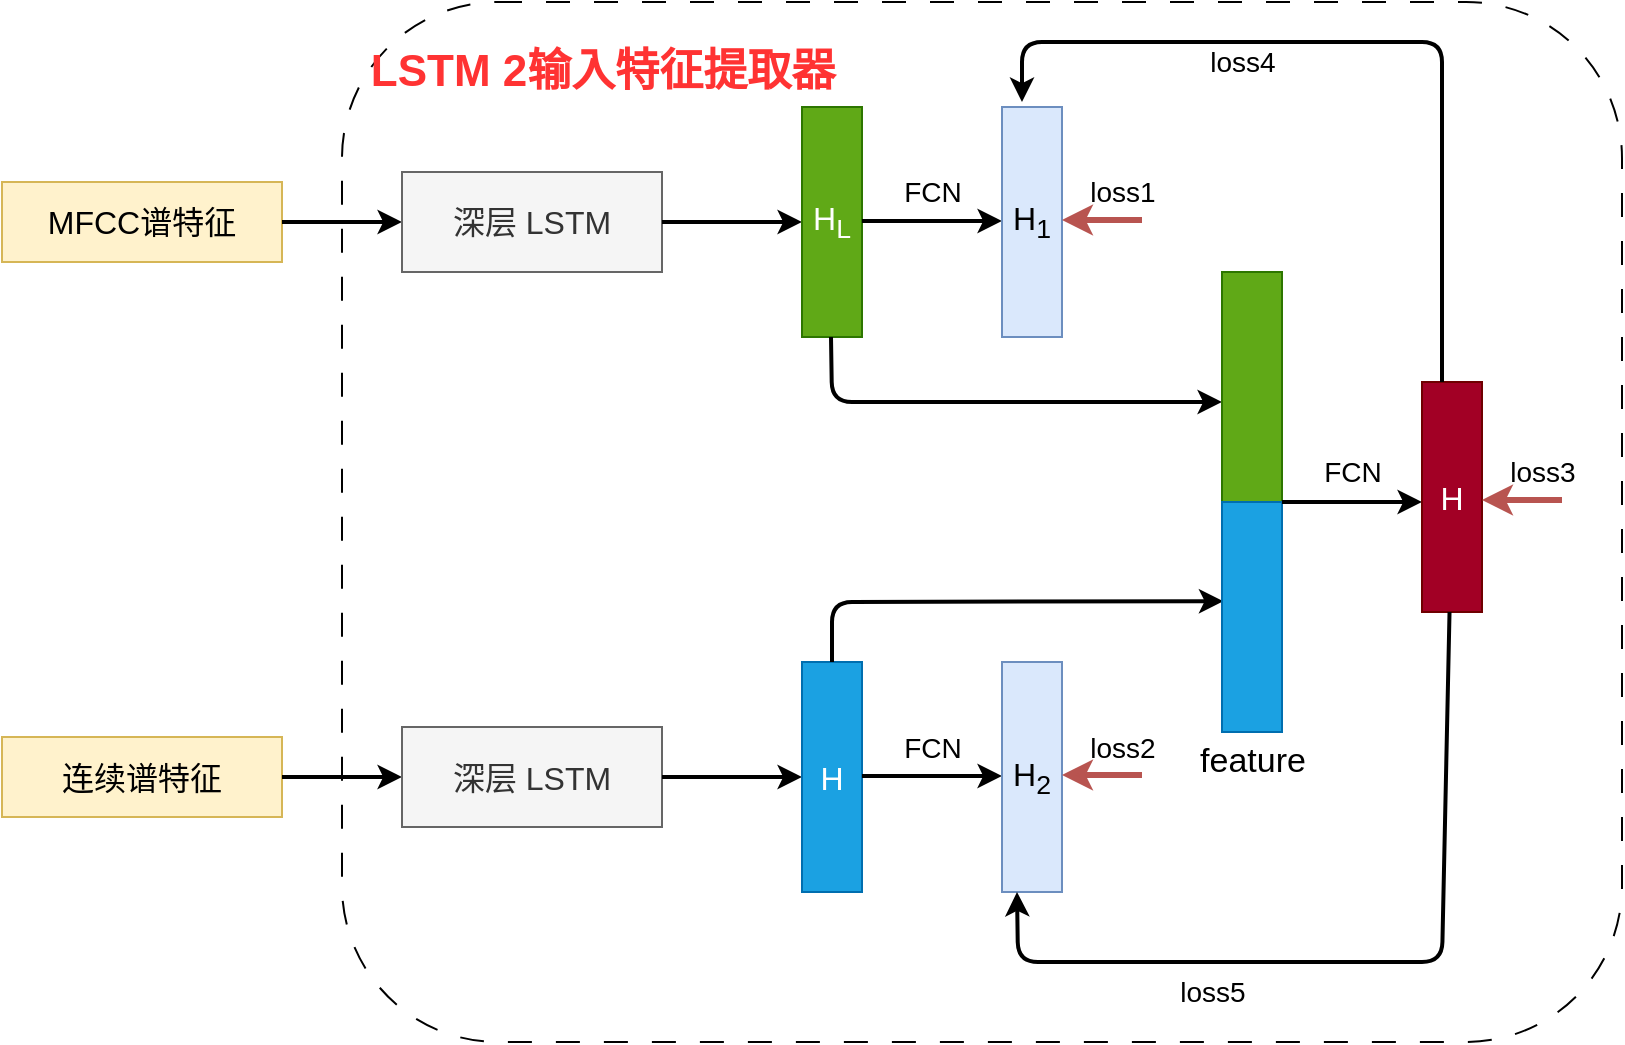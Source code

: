 <mxfile pages="2">
    <diagram id="bfqR4AmDDa6VFVOXn1hB" name="LSTM 2输入特征提取器">
        <mxGraphModel dx="793" dy="607" grid="1" gridSize="10" guides="1" tooltips="1" connect="1" arrows="1" fold="1" page="1" pageScale="1" pageWidth="827" pageHeight="1169" math="0" shadow="0">
            <root>
                <mxCell id="0"/>
                <mxCell id="1" parent="0"/>
                <mxCell id="76" value="" style="rounded=1;whiteSpace=wrap;html=1;fontSize=14;glass=0;shadow=0;fillColor=default;strokeColor=default;dashed=1;dashPattern=12 12;" parent="1" vertex="1">
                    <mxGeometry x="210" y="20" width="640" height="520" as="geometry"/>
                </mxCell>
                <mxCell id="2" value="&lt;font style=&quot;font-size: 16px;&quot;&gt;MFCC谱特征&lt;/font&gt;" style="rounded=0;whiteSpace=wrap;html=1;fillColor=#fff2cc;strokeColor=#d6b656;" parent="1" vertex="1">
                    <mxGeometry x="40" y="110" width="140" height="40" as="geometry"/>
                </mxCell>
                <mxCell id="3" value="" style="endArrow=classic;html=1;fontSize=16;strokeWidth=2;" parent="1" edge="1">
                    <mxGeometry width="50" height="50" relative="1" as="geometry">
                        <mxPoint x="180" y="130" as="sourcePoint"/>
                        <mxPoint x="240" y="130" as="targetPoint"/>
                    </mxGeometry>
                </mxCell>
                <mxCell id="4" value="深层 LSTM" style="rounded=0;whiteSpace=wrap;html=1;fontSize=16;fillColor=#f5f5f5;fontColor=#333333;strokeColor=#666666;" parent="1" vertex="1">
                    <mxGeometry x="240" y="105" width="130" height="50" as="geometry"/>
                </mxCell>
                <mxCell id="5" value="" style="endArrow=classic;html=1;strokeWidth=2;fontSize=16;" parent="1" edge="1">
                    <mxGeometry width="50" height="50" relative="1" as="geometry">
                        <mxPoint x="370" y="130" as="sourcePoint"/>
                        <mxPoint x="440" y="130" as="targetPoint"/>
                    </mxGeometry>
                </mxCell>
                <mxCell id="6" value="H&lt;sub&gt;L&lt;/sub&gt;" style="rounded=0;whiteSpace=wrap;html=1;fontSize=16;fillColor=#60a917;strokeColor=#2D7600;fontColor=#ffffff;" parent="1" vertex="1">
                    <mxGeometry x="440" y="72.5" width="30" height="115" as="geometry"/>
                </mxCell>
                <mxCell id="7" value="" style="endArrow=classic;html=1;strokeWidth=2;fontSize=16;" parent="1" edge="1">
                    <mxGeometry width="50" height="50" relative="1" as="geometry">
                        <mxPoint x="470" y="129.5" as="sourcePoint"/>
                        <mxPoint x="540" y="129.5" as="targetPoint"/>
                    </mxGeometry>
                </mxCell>
                <mxCell id="8" value="&lt;font style=&quot;font-size: 14px;&quot;&gt;FCN&lt;/font&gt;" style="text;html=1;align=center;verticalAlign=middle;resizable=0;points=[];autosize=1;" parent="1" vertex="1">
                    <mxGeometry x="480" y="100" width="50" height="30" as="geometry"/>
                </mxCell>
                <mxCell id="9" value="H&lt;sub&gt;1&lt;/sub&gt;" style="rounded=0;whiteSpace=wrap;html=1;fontSize=16;fillColor=#dae8fc;strokeColor=#6c8ebf;" parent="1" vertex="1">
                    <mxGeometry x="540" y="72.5" width="30" height="115" as="geometry"/>
                </mxCell>
                <mxCell id="10" value="" style="endArrow=classic;html=1;fontSize=14;fillColor=#f8cecc;strokeColor=#b85450;strokeWidth=3;" parent="1" edge="1">
                    <mxGeometry width="50" height="50" relative="1" as="geometry">
                        <mxPoint x="610" y="129" as="sourcePoint"/>
                        <mxPoint x="570" y="129" as="targetPoint"/>
                    </mxGeometry>
                </mxCell>
                <mxCell id="32" value="" style="edgeStyle=none;html=1;strokeWidth=2;fontSize=14;" parent="1" source="11" target="9" edge="1">
                    <mxGeometry relative="1" as="geometry"/>
                </mxCell>
                <mxCell id="11" value="loss1" style="text;html=1;align=center;verticalAlign=middle;resizable=0;points=[];autosize=1;strokeColor=none;fillColor=none;fontSize=14;" parent="1" vertex="1">
                    <mxGeometry x="570" y="100" width="60" height="30" as="geometry"/>
                </mxCell>
                <mxCell id="12" value="" style="endArrow=classic;html=1;strokeWidth=2;fontSize=14;" parent="1" edge="1">
                    <mxGeometry width="50" height="50" relative="1" as="geometry">
                        <mxPoint x="454.5" y="187.5" as="sourcePoint"/>
                        <mxPoint x="650" y="220" as="targetPoint"/>
                        <Array as="points">
                            <mxPoint x="455" y="220"/>
                        </Array>
                    </mxGeometry>
                </mxCell>
                <mxCell id="13" value="" style="rounded=0;whiteSpace=wrap;html=1;fontSize=16;fillColor=#60a917;strokeColor=#2D7600;fontColor=#ffffff;" parent="1" vertex="1">
                    <mxGeometry x="650" y="155" width="30" height="115" as="geometry"/>
                </mxCell>
                <mxCell id="14" value="&lt;font style=&quot;font-size: 16px;&quot;&gt;连续谱特征&lt;/font&gt;" style="rounded=0;whiteSpace=wrap;html=1;fillColor=#fff2cc;strokeColor=#d6b656;" parent="1" vertex="1">
                    <mxGeometry x="40" y="387.5" width="140" height="40" as="geometry"/>
                </mxCell>
                <mxCell id="15" value="" style="endArrow=classic;html=1;fontSize=16;strokeWidth=2;" parent="1" edge="1">
                    <mxGeometry width="50" height="50" relative="1" as="geometry">
                        <mxPoint x="180" y="407.5" as="sourcePoint"/>
                        <mxPoint x="240" y="407.5" as="targetPoint"/>
                    </mxGeometry>
                </mxCell>
                <mxCell id="16" value="深层 LSTM" style="rounded=0;whiteSpace=wrap;html=1;fontSize=16;fillColor=#f5f5f5;fontColor=#333333;strokeColor=#666666;" parent="1" vertex="1">
                    <mxGeometry x="240" y="382.5" width="130" height="50" as="geometry"/>
                </mxCell>
                <mxCell id="17" value="" style="endArrow=classic;html=1;strokeWidth=2;fontSize=16;" parent="1" edge="1">
                    <mxGeometry width="50" height="50" relative="1" as="geometry">
                        <mxPoint x="370" y="407.5" as="sourcePoint"/>
                        <mxPoint x="440" y="407.5" as="targetPoint"/>
                    </mxGeometry>
                </mxCell>
                <mxCell id="18" value="H" style="rounded=0;whiteSpace=wrap;html=1;fontSize=16;fillColor=#1ba1e2;strokeColor=#006EAF;fontColor=#ffffff;" parent="1" vertex="1">
                    <mxGeometry x="440" y="350" width="30" height="115" as="geometry"/>
                </mxCell>
                <mxCell id="19" value="" style="endArrow=classic;html=1;strokeWidth=2;fontSize=16;" parent="1" edge="1">
                    <mxGeometry width="50" height="50" relative="1" as="geometry">
                        <mxPoint x="470" y="407" as="sourcePoint"/>
                        <mxPoint x="540" y="407" as="targetPoint"/>
                    </mxGeometry>
                </mxCell>
                <mxCell id="20" value="&lt;font style=&quot;font-size: 14px;&quot;&gt;FCN&lt;/font&gt;" style="text;html=1;align=center;verticalAlign=middle;resizable=0;points=[];autosize=1;" parent="1" vertex="1">
                    <mxGeometry x="480" y="377.5" width="50" height="30" as="geometry"/>
                </mxCell>
                <mxCell id="21" value="H&lt;sub&gt;2&lt;/sub&gt;" style="rounded=0;whiteSpace=wrap;html=1;fontSize=16;fillColor=#dae8fc;strokeColor=#6c8ebf;" parent="1" vertex="1">
                    <mxGeometry x="540" y="350" width="30" height="115" as="geometry"/>
                </mxCell>
                <mxCell id="22" value="" style="endArrow=classic;html=1;fontSize=14;fillColor=#f8cecc;strokeColor=#b85450;strokeWidth=3;" parent="1" edge="1">
                    <mxGeometry width="50" height="50" relative="1" as="geometry">
                        <mxPoint x="610" y="406.5" as="sourcePoint"/>
                        <mxPoint x="570" y="406.5" as="targetPoint"/>
                    </mxGeometry>
                </mxCell>
                <mxCell id="23" value="loss2" style="text;html=1;align=center;verticalAlign=middle;resizable=0;points=[];autosize=1;strokeColor=none;fillColor=none;fontSize=14;" parent="1" vertex="1">
                    <mxGeometry x="570" y="377.5" width="60" height="30" as="geometry"/>
                </mxCell>
                <mxCell id="24" value="" style="endArrow=classic;html=1;strokeWidth=2;fontSize=14;exitX=0.5;exitY=0;exitDx=0;exitDy=0;entryX=0.023;entryY=0.431;entryDx=0;entryDy=0;entryPerimeter=0;" parent="1" source="18" target="25" edge="1">
                    <mxGeometry width="50" height="50" relative="1" as="geometry">
                        <mxPoint x="320" y="250" as="sourcePoint"/>
                        <mxPoint x="515.5" y="282.5" as="targetPoint"/>
                        <Array as="points">
                            <mxPoint x="455" y="320"/>
                        </Array>
                    </mxGeometry>
                </mxCell>
                <mxCell id="25" value="" style="rounded=0;whiteSpace=wrap;html=1;fontSize=16;fillColor=#1ba1e2;strokeColor=#006EAF;fontColor=#ffffff;" parent="1" vertex="1">
                    <mxGeometry x="650" y="270" width="30" height="115" as="geometry"/>
                </mxCell>
                <mxCell id="26" value="" style="endArrow=classic;html=1;strokeWidth=2;fontSize=16;" parent="1" edge="1">
                    <mxGeometry width="50" height="50" relative="1" as="geometry">
                        <mxPoint x="680" y="270" as="sourcePoint"/>
                        <mxPoint x="750" y="270" as="targetPoint"/>
                    </mxGeometry>
                </mxCell>
                <mxCell id="27" value="&lt;font style=&quot;font-size: 14px;&quot;&gt;FCN&lt;/font&gt;" style="text;html=1;align=center;verticalAlign=middle;resizable=0;points=[];autosize=1;" parent="1" vertex="1">
                    <mxGeometry x="690" y="240" width="50" height="30" as="geometry"/>
                </mxCell>
                <mxCell id="29" value="H" style="rounded=0;whiteSpace=wrap;html=1;fontSize=16;fillColor=#a20025;strokeColor=#6F0000;fontColor=#ffffff;" parent="1" vertex="1">
                    <mxGeometry x="750" y="210" width="30" height="115" as="geometry"/>
                </mxCell>
                <mxCell id="35" value="" style="endArrow=classic;html=1;fontSize=14;fillColor=#f8cecc;strokeColor=#b85450;strokeWidth=3;" parent="1" edge="1">
                    <mxGeometry width="50" height="50" relative="1" as="geometry">
                        <mxPoint x="820" y="269" as="sourcePoint"/>
                        <mxPoint x="780" y="269" as="targetPoint"/>
                    </mxGeometry>
                </mxCell>
                <mxCell id="36" value="loss3" style="text;html=1;align=center;verticalAlign=middle;resizable=0;points=[];autosize=1;strokeColor=none;fillColor=none;fontSize=14;" parent="1" vertex="1">
                    <mxGeometry x="780" y="240" width="60" height="30" as="geometry"/>
                </mxCell>
                <mxCell id="37" value="" style="endArrow=classic;html=1;strokeWidth=2;fontSize=14;" parent="1" edge="1">
                    <mxGeometry width="50" height="50" relative="1" as="geometry">
                        <mxPoint x="760" y="210" as="sourcePoint"/>
                        <mxPoint x="550" y="70" as="targetPoint"/>
                        <Array as="points">
                            <mxPoint x="760" y="40"/>
                            <mxPoint x="550" y="40"/>
                        </Array>
                    </mxGeometry>
                </mxCell>
                <mxCell id="38" value="" style="endArrow=classic;html=1;strokeWidth=2;fontSize=14;entryX=0.25;entryY=1;entryDx=0;entryDy=0;" parent="1" source="29" target="21" edge="1">
                    <mxGeometry width="50" height="50" relative="1" as="geometry">
                        <mxPoint x="765" y="375" as="sourcePoint"/>
                        <mxPoint x="765" y="395.711" as="targetPoint"/>
                        <Array as="points">
                            <mxPoint x="760" y="500"/>
                            <mxPoint x="548" y="500"/>
                        </Array>
                    </mxGeometry>
                </mxCell>
                <mxCell id="39" value="loss4" style="text;html=1;align=center;verticalAlign=middle;resizable=0;points=[];autosize=1;strokeColor=none;fillColor=none;fontSize=14;" parent="1" vertex="1">
                    <mxGeometry x="630" y="35" width="60" height="30" as="geometry"/>
                </mxCell>
                <mxCell id="40" value="loss5" style="text;html=1;align=center;verticalAlign=middle;resizable=0;points=[];autosize=1;strokeColor=none;fillColor=none;fontSize=14;" parent="1" vertex="1">
                    <mxGeometry x="615" y="500" width="60" height="30" as="geometry"/>
                </mxCell>
                <mxCell id="77" value="&lt;font style=&quot;font-size: 22px;&quot;&gt;LSTM 2输入特征提取器&lt;/font&gt;" style="text;html=1;align=center;verticalAlign=middle;resizable=0;points=[];autosize=1;strokeColor=none;fillColor=none;fontSize=14;fontColor=#FF3333;fontStyle=1" parent="1" vertex="1">
                    <mxGeometry x="210" y="35" width="260" height="40" as="geometry"/>
                </mxCell>
                <mxCell id="jjEu9C1ugnNK3OKY4U2U-77" value="&lt;font style=&quot;font-size: 17px;&quot;&gt;feature&lt;/font&gt;" style="text;html=1;align=center;verticalAlign=middle;resizable=0;points=[];autosize=1;strokeColor=none;fillColor=none;" parent="1" vertex="1">
                    <mxGeometry x="625" y="385" width="80" height="30" as="geometry"/>
                </mxCell>
            </root>
        </mxGraphModel>
    </diagram>
    <diagram id="dvJC1kBLV9BSrU_hFrs6" name="LSTM 3输入特征提取器">
        <mxGraphModel dx="793" dy="607" grid="1" gridSize="10" guides="1" tooltips="1" connect="1" arrows="1" fold="1" page="1" pageScale="1" pageWidth="827" pageHeight="1169" math="0" shadow="0">
            <root>
                <mxCell id="0"/>
                <mxCell id="1" parent="0"/>
                <mxCell id="mvTnlDS4V6Jo8tKQd4Fe-1" value="" style="rounded=1;whiteSpace=wrap;html=1;fontSize=14;glass=0;shadow=0;fillColor=default;strokeColor=default;dashed=1;dashPattern=12 12;" parent="1" vertex="1">
                    <mxGeometry x="210" y="20" width="640" height="620" as="geometry"/>
                </mxCell>
                <mxCell id="mvTnlDS4V6Jo8tKQd4Fe-2" value="&lt;font style=&quot;font-size: 16px;&quot;&gt;LOFAR谱特征&lt;/font&gt;" style="rounded=0;whiteSpace=wrap;html=1;fillColor=#fff2cc;strokeColor=#d6b656;" parent="1" vertex="1">
                    <mxGeometry x="40" y="110" width="140" height="40" as="geometry"/>
                </mxCell>
                <mxCell id="mvTnlDS4V6Jo8tKQd4Fe-3" value="" style="endArrow=classic;html=1;fontSize=16;strokeWidth=2;" parent="1" edge="1">
                    <mxGeometry width="50" height="50" relative="1" as="geometry">
                        <mxPoint x="180" y="130" as="sourcePoint"/>
                        <mxPoint x="240" y="130" as="targetPoint"/>
                    </mxGeometry>
                </mxCell>
                <mxCell id="mvTnlDS4V6Jo8tKQd4Fe-4" value="深层 LSTM" style="rounded=0;whiteSpace=wrap;html=1;fontSize=16;fillColor=#f5f5f5;fontColor=#333333;strokeColor=#666666;" parent="1" vertex="1">
                    <mxGeometry x="240" y="105" width="130" height="50" as="geometry"/>
                </mxCell>
                <mxCell id="mvTnlDS4V6Jo8tKQd4Fe-5" value="" style="endArrow=classic;html=1;strokeWidth=2;fontSize=16;" parent="1" edge="1">
                    <mxGeometry width="50" height="50" relative="1" as="geometry">
                        <mxPoint x="370" y="130" as="sourcePoint"/>
                        <mxPoint x="440" y="130" as="targetPoint"/>
                    </mxGeometry>
                </mxCell>
                <mxCell id="mvTnlDS4V6Jo8tKQd4Fe-6" value="H&lt;span style=&quot;font-size: 13.333px;&quot;&gt;1&lt;/span&gt;" style="rounded=0;whiteSpace=wrap;html=1;fontSize=16;fillColor=#1ba1e2;strokeColor=#006EAF;fontColor=#ffffff;" parent="1" vertex="1">
                    <mxGeometry x="440" y="72.5" width="30" height="115" as="geometry"/>
                </mxCell>
                <mxCell id="mvTnlDS4V6Jo8tKQd4Fe-7" value="" style="endArrow=classic;html=1;strokeWidth=2;fontSize=16;" parent="1" edge="1">
                    <mxGeometry width="50" height="50" relative="1" as="geometry">
                        <mxPoint x="470" y="129.5" as="sourcePoint"/>
                        <mxPoint x="540" y="129.5" as="targetPoint"/>
                    </mxGeometry>
                </mxCell>
                <mxCell id="mvTnlDS4V6Jo8tKQd4Fe-8" value="&lt;font style=&quot;font-size: 14px;&quot;&gt;FCN&lt;/font&gt;" style="text;html=1;align=center;verticalAlign=middle;resizable=0;points=[];autosize=1;" parent="1" vertex="1">
                    <mxGeometry x="480" y="100" width="50" height="30" as="geometry"/>
                </mxCell>
                <mxCell id="mvTnlDS4V6Jo8tKQd4Fe-9" value="" style="rounded=0;whiteSpace=wrap;html=1;fontSize=16;fillColor=#dae8fc;strokeColor=#6c8ebf;" parent="1" vertex="1">
                    <mxGeometry x="540" y="72.5" width="30" height="115" as="geometry"/>
                </mxCell>
                <mxCell id="mvTnlDS4V6Jo8tKQd4Fe-10" value="" style="endArrow=classic;html=1;fontSize=14;fillColor=#d80073;strokeColor=#A50040;strokeWidth=3;" parent="1" edge="1">
                    <mxGeometry width="50" height="50" relative="1" as="geometry">
                        <mxPoint x="610" y="129" as="sourcePoint"/>
                        <mxPoint x="570" y="129" as="targetPoint"/>
                    </mxGeometry>
                </mxCell>
                <mxCell id="mvTnlDS4V6Jo8tKQd4Fe-12" value="loss1" style="text;html=1;align=center;verticalAlign=middle;resizable=0;points=[];autosize=1;strokeColor=none;fillColor=none;fontSize=14;" parent="1" vertex="1">
                    <mxGeometry x="570" y="105" width="60" height="30" as="geometry"/>
                </mxCell>
                <mxCell id="mvTnlDS4V6Jo8tKQd4Fe-13" value="" style="endArrow=classic;html=1;strokeWidth=2;fontSize=14;" parent="1" edge="1">
                    <mxGeometry width="50" height="50" relative="1" as="geometry">
                        <mxPoint x="454.5" y="187.5" as="sourcePoint"/>
                        <mxPoint x="650" y="220" as="targetPoint"/>
                        <Array as="points">
                            <mxPoint x="455" y="220"/>
                        </Array>
                    </mxGeometry>
                </mxCell>
                <mxCell id="mvTnlDS4V6Jo8tKQd4Fe-14" value="H&lt;sub&gt;1&lt;/sub&gt;" style="rounded=0;whiteSpace=wrap;html=1;fontSize=16;fillColor=#1ba1e2;strokeColor=#006EAF;fontColor=#ffffff;" parent="1" vertex="1">
                    <mxGeometry x="650" y="155" width="30" height="115" as="geometry"/>
                </mxCell>
                <mxCell id="mvTnlDS4V6Jo8tKQd4Fe-16" value="" style="endArrow=classic;html=1;fontSize=16;strokeWidth=2;" parent="1" edge="1">
                    <mxGeometry width="50" height="50" relative="1" as="geometry">
                        <mxPoint x="180" y="305.0" as="sourcePoint"/>
                        <mxPoint x="240" y="305.0" as="targetPoint"/>
                    </mxGeometry>
                </mxCell>
                <mxCell id="mvTnlDS4V6Jo8tKQd4Fe-17" value="深层 LSTM" style="rounded=0;whiteSpace=wrap;html=1;fontSize=16;fillColor=#f5f5f5;fontColor=#333333;strokeColor=#666666;" parent="1" vertex="1">
                    <mxGeometry x="240" y="280.0" width="130" height="50" as="geometry"/>
                </mxCell>
                <mxCell id="mvTnlDS4V6Jo8tKQd4Fe-18" value="" style="endArrow=classic;html=1;strokeWidth=2;fontSize=16;" parent="1" edge="1">
                    <mxGeometry width="50" height="50" relative="1" as="geometry">
                        <mxPoint x="370" y="304.5" as="sourcePoint"/>
                        <mxPoint x="440" y="304.5" as="targetPoint"/>
                    </mxGeometry>
                </mxCell>
                <mxCell id="mvTnlDS4V6Jo8tKQd4Fe-19" value="H&lt;sub&gt;2&lt;/sub&gt;" style="rounded=0;whiteSpace=wrap;html=1;fontSize=16;fillColor=#60a917;strokeColor=#2D7600;fontColor=#ffffff;" parent="1" vertex="1">
                    <mxGeometry x="440" y="247.5" width="30" height="115" as="geometry"/>
                </mxCell>
                <mxCell id="mvTnlDS4V6Jo8tKQd4Fe-20" value="" style="endArrow=classic;html=1;strokeWidth=2;fontSize=16;" parent="1" edge="1">
                    <mxGeometry width="50" height="50" relative="1" as="geometry">
                        <mxPoint x="470" y="304.5" as="sourcePoint"/>
                        <mxPoint x="540" y="304.5" as="targetPoint"/>
                    </mxGeometry>
                </mxCell>
                <mxCell id="mvTnlDS4V6Jo8tKQd4Fe-21" value="&lt;font style=&quot;font-size: 14px;&quot;&gt;FCN&lt;/font&gt;" style="text;html=1;align=center;verticalAlign=middle;resizable=0;points=[];autosize=1;" parent="1" vertex="1">
                    <mxGeometry x="480" y="275.0" width="50" height="30" as="geometry"/>
                </mxCell>
                <mxCell id="mvTnlDS4V6Jo8tKQd4Fe-22" value="" style="rounded=0;whiteSpace=wrap;html=1;fontSize=16;fillColor=#dae8fc;strokeColor=#6c8ebf;" parent="1" vertex="1">
                    <mxGeometry x="540" y="247.5" width="30" height="115" as="geometry"/>
                </mxCell>
                <mxCell id="mvTnlDS4V6Jo8tKQd4Fe-23" value="" style="endArrow=classic;html=1;fontSize=14;fillColor=#d80073;strokeColor=#A50040;strokeWidth=3;" parent="1" edge="1">
                    <mxGeometry width="50" height="50" relative="1" as="geometry">
                        <mxPoint x="610" y="304.0" as="sourcePoint"/>
                        <mxPoint x="570" y="304.0" as="targetPoint"/>
                    </mxGeometry>
                </mxCell>
                <mxCell id="mvTnlDS4V6Jo8tKQd4Fe-27" value="" style="endArrow=classic;html=1;strokeWidth=2;fontSize=16;" parent="1" edge="1">
                    <mxGeometry width="50" height="50" relative="1" as="geometry">
                        <mxPoint x="680" y="327" as="sourcePoint"/>
                        <mxPoint x="750" y="327" as="targetPoint"/>
                    </mxGeometry>
                </mxCell>
                <mxCell id="mvTnlDS4V6Jo8tKQd4Fe-28" value="&lt;font style=&quot;font-size: 14px;&quot;&gt;FCN&lt;/font&gt;" style="text;html=1;align=center;verticalAlign=middle;resizable=0;points=[];autosize=1;" parent="1" vertex="1">
                    <mxGeometry x="690" y="295" width="50" height="30" as="geometry"/>
                </mxCell>
                <mxCell id="mvTnlDS4V6Jo8tKQd4Fe-29" value="H" style="rounded=0;whiteSpace=wrap;html=1;fontSize=16;fillColor=#a20025;strokeColor=#6F0000;fontColor=#ffffff;" parent="1" vertex="1">
                    <mxGeometry x="750" y="270" width="30" height="115" as="geometry"/>
                </mxCell>
                <mxCell id="mvTnlDS4V6Jo8tKQd4Fe-30" value="" style="endArrow=classic;html=1;fontSize=14;fillColor=#f8cecc;strokeColor=#b85450;strokeWidth=3;" parent="1" edge="1">
                    <mxGeometry width="50" height="50" relative="1" as="geometry">
                        <mxPoint x="820" y="329" as="sourcePoint"/>
                        <mxPoint x="780" y="329" as="targetPoint"/>
                    </mxGeometry>
                </mxCell>
                <mxCell id="mvTnlDS4V6Jo8tKQd4Fe-31" value="loss7" style="text;html=1;align=center;verticalAlign=middle;resizable=0;points=[];autosize=1;strokeColor=none;fillColor=none;fontSize=14;" parent="1" vertex="1">
                    <mxGeometry x="780" y="300" width="60" height="30" as="geometry"/>
                </mxCell>
                <mxCell id="mvTnlDS4V6Jo8tKQd4Fe-34" value="loss4" style="text;html=1;align=center;verticalAlign=middle;resizable=0;points=[];autosize=1;strokeColor=none;fillColor=none;fontSize=14;" parent="1" vertex="1">
                    <mxGeometry x="650" y="75" width="60" height="30" as="geometry"/>
                </mxCell>
                <mxCell id="mvTnlDS4V6Jo8tKQd4Fe-36" value="&lt;font style=&quot;font-size: 22px;&quot;&gt;LSTM 3输入特征提取器&lt;/font&gt;" style="text;html=1;align=center;verticalAlign=middle;resizable=0;points=[];autosize=1;strokeColor=none;fillColor=none;fontSize=14;fontColor=#FF3333;fontStyle=1" parent="1" vertex="1">
                    <mxGeometry x="220" y="32.5" width="260" height="40" as="geometry"/>
                </mxCell>
                <mxCell id="mvTnlDS4V6Jo8tKQd4Fe-38" value="&lt;font style=&quot;font-size: 16px;&quot;&gt;线谱特征&lt;/font&gt;" style="rounded=0;whiteSpace=wrap;html=1;fillColor=#fff2cc;strokeColor=#d6b656;" parent="1" vertex="1">
                    <mxGeometry x="40" y="285.0" width="140" height="40" as="geometry"/>
                </mxCell>
                <mxCell id="mvTnlDS4V6Jo8tKQd4Fe-40" value="H&lt;sub&gt;2&lt;/sub&gt;" style="rounded=0;whiteSpace=wrap;html=1;fontSize=16;fillColor=#60a917;strokeColor=#2D7600;fontColor=#ffffff;" parent="1" vertex="1">
                    <mxGeometry x="650" y="270.0" width="30" height="115" as="geometry"/>
                </mxCell>
                <mxCell id="mvTnlDS4V6Jo8tKQd4Fe-41" value="" style="endArrow=classic;html=1;fontSize=16;strokeWidth=2;" parent="1" edge="1">
                    <mxGeometry width="50" height="50" relative="1" as="geometry">
                        <mxPoint x="180" y="507.5" as="sourcePoint"/>
                        <mxPoint x="240" y="507.5" as="targetPoint"/>
                    </mxGeometry>
                </mxCell>
                <mxCell id="mvTnlDS4V6Jo8tKQd4Fe-42" value="深层 LSTM" style="rounded=0;whiteSpace=wrap;html=1;fontSize=16;fillColor=#f5f5f5;fontColor=#333333;strokeColor=#666666;" parent="1" vertex="1">
                    <mxGeometry x="240" y="482.5" width="130" height="50" as="geometry"/>
                </mxCell>
                <mxCell id="mvTnlDS4V6Jo8tKQd4Fe-43" value="" style="endArrow=classic;html=1;strokeWidth=2;fontSize=16;" parent="1" edge="1">
                    <mxGeometry width="50" height="50" relative="1" as="geometry">
                        <mxPoint x="370" y="507" as="sourcePoint"/>
                        <mxPoint x="440" y="507" as="targetPoint"/>
                    </mxGeometry>
                </mxCell>
                <mxCell id="mvTnlDS4V6Jo8tKQd4Fe-44" value="H&lt;span style=&quot;font-size: 13.333px;&quot;&gt;3&lt;/span&gt;" style="rounded=0;whiteSpace=wrap;html=1;fontSize=16;fillColor=#0050ef;strokeColor=#001DBC;fontColor=#ffffff;" parent="1" vertex="1">
                    <mxGeometry x="440" y="450.0" width="30" height="115" as="geometry"/>
                </mxCell>
                <mxCell id="mvTnlDS4V6Jo8tKQd4Fe-45" value="" style="endArrow=classic;html=1;strokeWidth=2;fontSize=16;" parent="1" edge="1">
                    <mxGeometry width="50" height="50" relative="1" as="geometry">
                        <mxPoint x="470" y="507" as="sourcePoint"/>
                        <mxPoint x="540" y="507" as="targetPoint"/>
                    </mxGeometry>
                </mxCell>
                <mxCell id="mvTnlDS4V6Jo8tKQd4Fe-46" value="&lt;font style=&quot;font-size: 14px;&quot;&gt;FCN&lt;/font&gt;" style="text;html=1;align=center;verticalAlign=middle;resizable=0;points=[];autosize=1;" parent="1" vertex="1">
                    <mxGeometry x="480" y="477.5" width="50" height="30" as="geometry"/>
                </mxCell>
                <mxCell id="mvTnlDS4V6Jo8tKQd4Fe-47" value="" style="rounded=0;whiteSpace=wrap;html=1;fontSize=16;fillColor=#dae8fc;strokeColor=#6c8ebf;" parent="1" vertex="1">
                    <mxGeometry x="540" y="450.0" width="30" height="115" as="geometry"/>
                </mxCell>
                <mxCell id="mvTnlDS4V6Jo8tKQd4Fe-48" value="" style="endArrow=classic;html=1;fontSize=14;fillColor=#d80073;strokeColor=#A50040;strokeWidth=3;" parent="1" edge="1">
                    <mxGeometry width="50" height="50" relative="1" as="geometry">
                        <mxPoint x="610" y="506.5" as="sourcePoint"/>
                        <mxPoint x="570" y="506.5" as="targetPoint"/>
                    </mxGeometry>
                </mxCell>
                <mxCell id="mvTnlDS4V6Jo8tKQd4Fe-49" value="&lt;font style=&quot;font-size: 16px;&quot;&gt;Mel谱特征&lt;/font&gt;" style="rounded=0;whiteSpace=wrap;html=1;fillColor=#fff2cc;strokeColor=#d6b656;" parent="1" vertex="1">
                    <mxGeometry x="40" y="487.5" width="140" height="40" as="geometry"/>
                </mxCell>
                <mxCell id="mvTnlDS4V6Jo8tKQd4Fe-50" value="" style="endArrow=classic;html=1;strokeWidth=2;fontSize=22;fontColor=#FF3333;entryX=0;entryY=0.5;entryDx=0;entryDy=0;exitX=0.5;exitY=1;exitDx=0;exitDy=0;" parent="1" source="mvTnlDS4V6Jo8tKQd4Fe-19" target="mvTnlDS4V6Jo8tKQd4Fe-40" edge="1">
                    <mxGeometry width="50" height="50" relative="1" as="geometry">
                        <mxPoint x="460" y="380" as="sourcePoint"/>
                        <mxPoint x="510" y="330" as="targetPoint"/>
                        <Array as="points">
                            <mxPoint x="455" y="390"/>
                            <mxPoint x="610" y="390"/>
                            <mxPoint x="610" y="328"/>
                        </Array>
                    </mxGeometry>
                </mxCell>
                <mxCell id="mvTnlDS4V6Jo8tKQd4Fe-51" value="loss2" style="text;html=1;align=center;verticalAlign=middle;resizable=0;points=[];autosize=1;strokeColor=none;fillColor=none;fontSize=14;" parent="1" vertex="1">
                    <mxGeometry x="570" y="280" width="60" height="30" as="geometry"/>
                </mxCell>
                <mxCell id="mvTnlDS4V6Jo8tKQd4Fe-52" value="loss3" style="text;html=1;align=center;verticalAlign=middle;resizable=0;points=[];autosize=1;strokeColor=none;fillColor=none;fontSize=14;" parent="1" vertex="1">
                    <mxGeometry x="570" y="477.5" width="60" height="30" as="geometry"/>
                </mxCell>
                <mxCell id="mvTnlDS4V6Jo8tKQd4Fe-53" value="H&lt;span style=&quot;font-size: 13.333px;&quot;&gt;3&lt;/span&gt;" style="rounded=0;whiteSpace=wrap;html=1;fontSize=16;fillColor=#0050ef;strokeColor=#001DBC;fontColor=#ffffff;" parent="1" vertex="1">
                    <mxGeometry x="650" y="385.0" width="30" height="115" as="geometry"/>
                </mxCell>
                <mxCell id="mvTnlDS4V6Jo8tKQd4Fe-55" value="" style="endArrow=classic;html=1;strokeWidth=2;fontSize=22;fontColor=#FF3333;entryX=1;entryY=0.25;entryDx=0;entryDy=0;fillColor=#d80073;strokeColor=#A50040;" parent="1" target="mvTnlDS4V6Jo8tKQd4Fe-9" edge="1">
                    <mxGeometry width="50" height="50" relative="1" as="geometry">
                        <mxPoint x="770" y="270" as="sourcePoint"/>
                        <mxPoint x="820" y="220" as="targetPoint"/>
                        <Array as="points">
                            <mxPoint x="770" y="101"/>
                        </Array>
                    </mxGeometry>
                </mxCell>
                <mxCell id="mvTnlDS4V6Jo8tKQd4Fe-56" value="" style="endArrow=classic;html=1;strokeWidth=2;fontSize=22;fontColor=#FF3333;entryX=0;entryY=0.25;entryDx=0;entryDy=0;" parent="1" target="mvTnlDS4V6Jo8tKQd4Fe-53" edge="1">
                    <mxGeometry width="50" height="50" relative="1" as="geometry">
                        <mxPoint x="460" y="450" as="sourcePoint"/>
                        <mxPoint x="510" y="400" as="targetPoint"/>
                        <Array as="points">
                            <mxPoint x="460" y="414"/>
                        </Array>
                    </mxGeometry>
                </mxCell>
                <mxCell id="mvTnlDS4V6Jo8tKQd4Fe-59" value="" style="endArrow=classic;html=1;strokeWidth=2;fontSize=22;fontColor=#FF3333;entryX=0.995;entryY=0.829;entryDx=0;entryDy=0;entryPerimeter=0;fillColor=#d80073;strokeColor=#A50040;" parent="1" target="mvTnlDS4V6Jo8tKQd4Fe-47" edge="1">
                    <mxGeometry width="50" height="50" relative="1" as="geometry">
                        <mxPoint x="770" y="385" as="sourcePoint"/>
                        <mxPoint x="710" y="435" as="targetPoint"/>
                        <Array as="points">
                            <mxPoint x="770" y="545"/>
                        </Array>
                    </mxGeometry>
                </mxCell>
                <mxCell id="mvTnlDS4V6Jo8tKQd4Fe-60" value="loss5" style="text;html=1;align=center;verticalAlign=middle;resizable=0;points=[];autosize=1;strokeColor=none;fillColor=none;fontSize=14;" parent="1" vertex="1">
                    <mxGeometry x="650" y="115" width="60" height="30" as="geometry"/>
                </mxCell>
                <mxCell id="mvTnlDS4V6Jo8tKQd4Fe-61" value="" style="endArrow=classic;html=1;strokeWidth=2;fontSize=22;fontColor=#FF3333;entryX=0.967;entryY=0.141;entryDx=0;entryDy=0;entryPerimeter=0;fillColor=#d80073;strokeColor=#A50040;" parent="1" target="mvTnlDS4V6Jo8tKQd4Fe-22" edge="1">
                    <mxGeometry width="50" height="50" relative="1" as="geometry">
                        <mxPoint x="750" y="285" as="sourcePoint"/>
                        <mxPoint x="670" y="205" as="targetPoint"/>
                        <Array as="points">
                            <mxPoint x="720" y="285"/>
                            <mxPoint x="720" y="140"/>
                            <mxPoint x="620" y="140"/>
                            <mxPoint x="620" y="264"/>
                        </Array>
                    </mxGeometry>
                </mxCell>
                <mxCell id="mvTnlDS4V6Jo8tKQd4Fe-63" value="loss6" style="text;html=1;align=center;verticalAlign=middle;resizable=0;points=[];autosize=1;strokeColor=none;fillColor=none;fontSize=14;" parent="1" vertex="1">
                    <mxGeometry x="650" y="550" width="60" height="30" as="geometry"/>
                </mxCell>
                <mxCell id="3jI34p05ThhKiIWgXohH-1" value="&lt;font style=&quot;font-size: 17px;&quot;&gt;feature&lt;/font&gt;" style="text;html=1;align=center;verticalAlign=middle;resizable=0;points=[];autosize=1;strokeColor=none;fillColor=none;" parent="1" vertex="1">
                    <mxGeometry x="625" y="500" width="80" height="30" as="geometry"/>
                </mxCell>
            </root>
        </mxGraphModel>
    </diagram>
</mxfile>